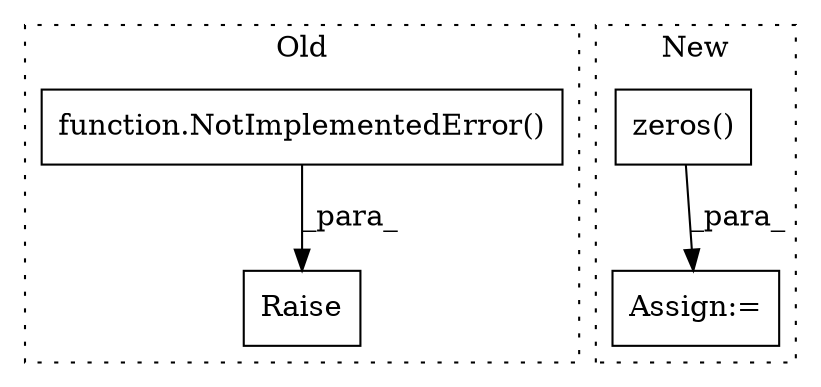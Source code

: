 digraph G {
subgraph cluster0 {
1 [label="function.NotImplementedError()" a="75" s="1241" l="21" shape="box"];
3 [label="Raise" a="91" s="1235" l="6" shape="box"];
label = "Old";
style="dotted";
}
subgraph cluster1 {
2 [label="zeros()" a="75" s="2034,2058" l="12,21" shape="box"];
4 [label="Assign:=" a="68" s="2477" l="4" shape="box"];
label = "New";
style="dotted";
}
1 -> 3 [label="_para_"];
2 -> 4 [label="_para_"];
}